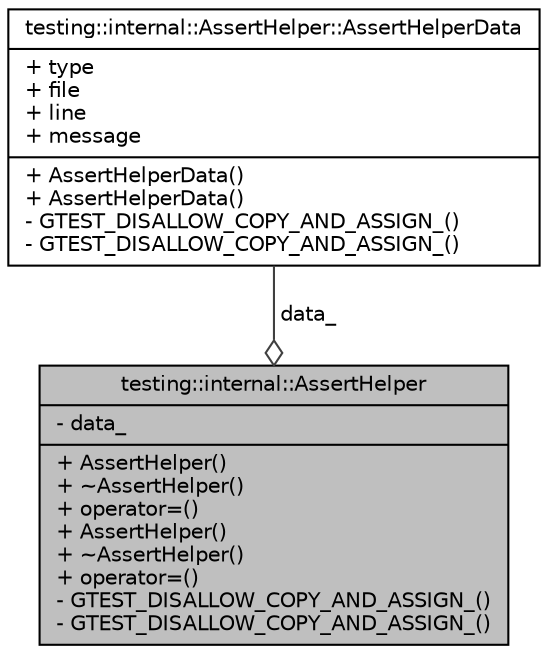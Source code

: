 digraph G
{
  edge [fontname="Helvetica",fontsize="10",labelfontname="Helvetica",labelfontsize="10"];
  node [fontname="Helvetica",fontsize="10",shape=record];
  Node1 [label="{testing::internal::AssertHelper\n|- data_\l|+ AssertHelper()\l+ ~AssertHelper()\l+ operator=()\l+ AssertHelper()\l+ ~AssertHelper()\l+ operator=()\l- GTEST_DISALLOW_COPY_AND_ASSIGN_()\l- GTEST_DISALLOW_COPY_AND_ASSIGN_()\l}",height=0.2,width=0.4,color="black", fillcolor="grey75", style="filled" fontcolor="black"];
  Node2 -> Node1 [color="grey25",fontsize="10",style="solid",label=" data_" ,arrowhead="odiamond",fontname="Helvetica"];
  Node2 [label="{testing::internal::AssertHelper::AssertHelperData\n|+ type\l+ file\l+ line\l+ message\l|+ AssertHelperData()\l+ AssertHelperData()\l- GTEST_DISALLOW_COPY_AND_ASSIGN_()\l- GTEST_DISALLOW_COPY_AND_ASSIGN_()\l}",height=0.2,width=0.4,color="black", fillcolor="white", style="filled",URL="$structtesting_1_1internal_1_1AssertHelper_1_1AssertHelperData.html"];
}
